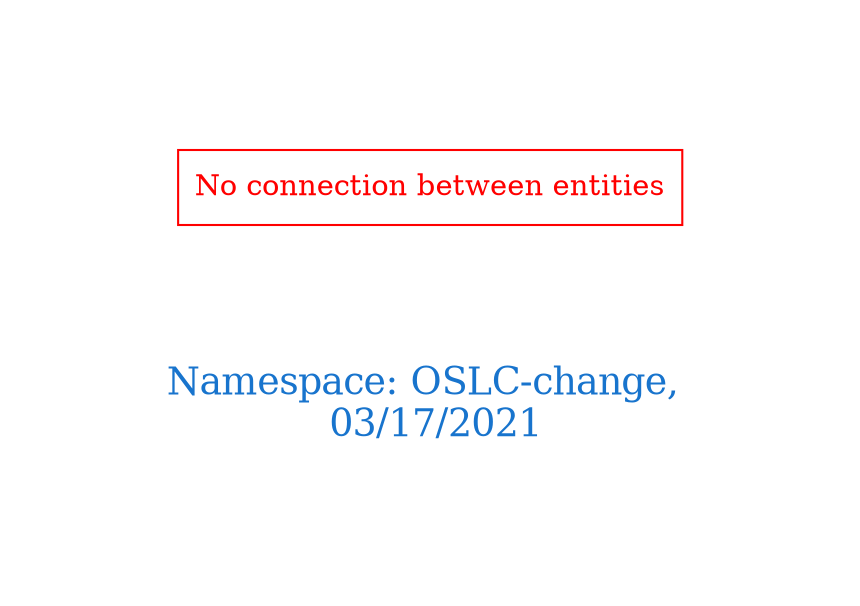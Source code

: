 digraph OGIT_ontology {
 graph [ rankdir= LR,pad=1 
fontsize = 18,
fontcolor= dodgerblue3,label = "\n\n\nNamespace: OSLC-change, \n 03/17/2021"];
node[shape=polygon];
edge [  color="gray81"];

"No connection between entities" [fontcolor = "red",color="red", shape="polygon"]
}
